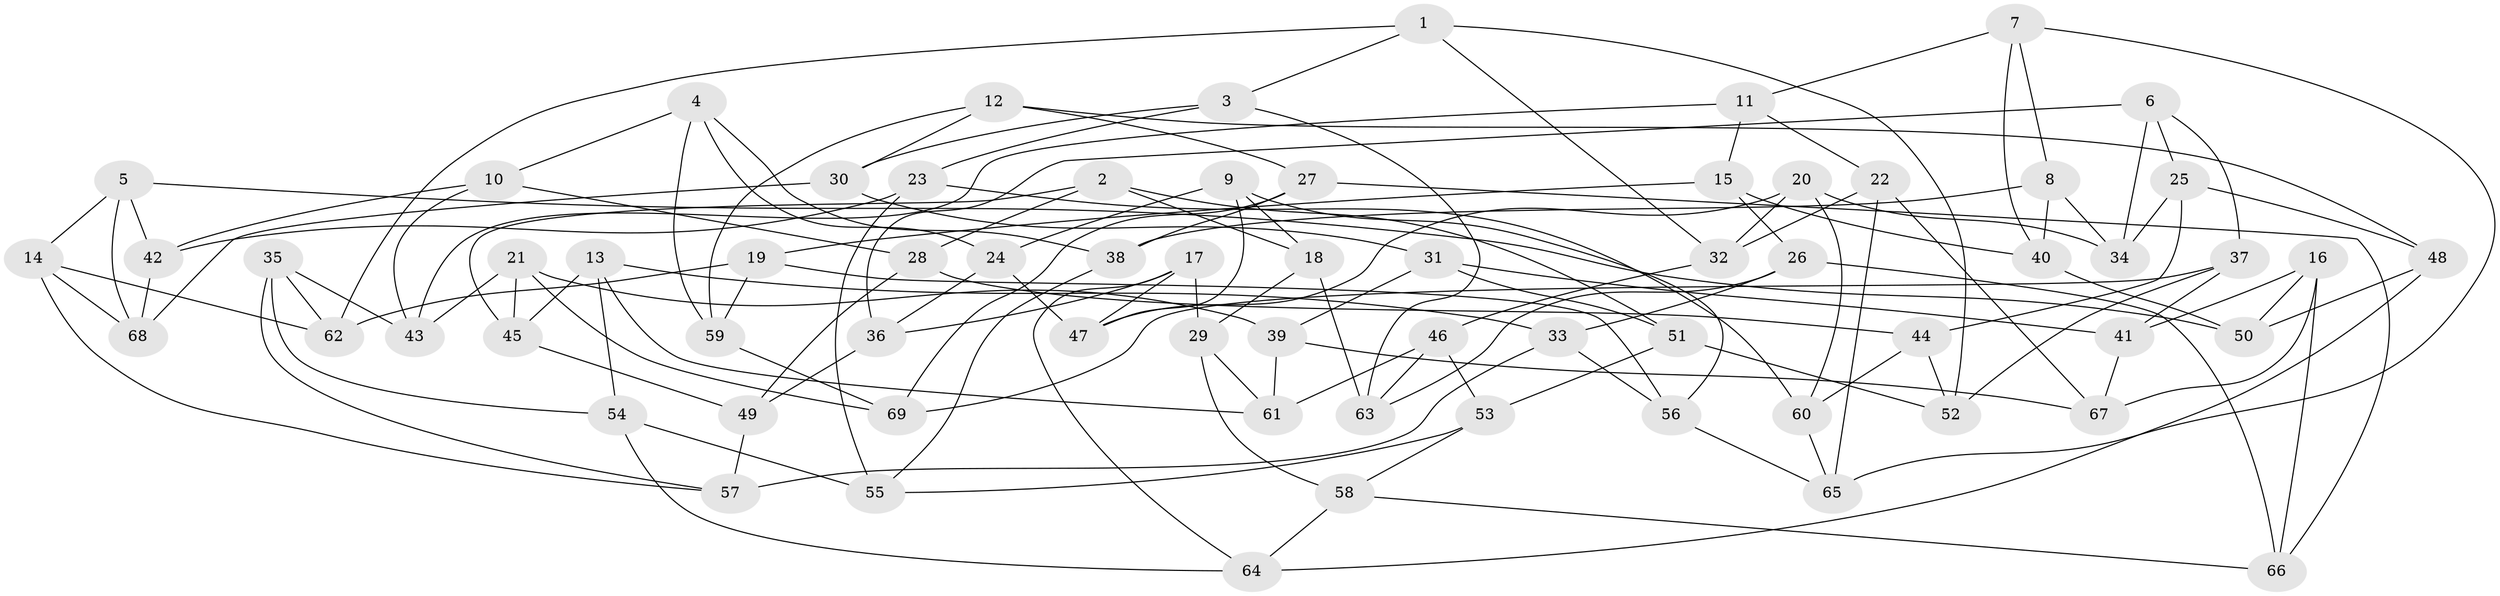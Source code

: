 // coarse degree distribution, {4: 0.23076923076923078, 5: 0.20512820512820512, 6: 0.5128205128205128, 3: 0.05128205128205128}
// Generated by graph-tools (version 1.1) at 2025/24/03/03/25 07:24:31]
// undirected, 69 vertices, 138 edges
graph export_dot {
graph [start="1"]
  node [color=gray90,style=filled];
  1;
  2;
  3;
  4;
  5;
  6;
  7;
  8;
  9;
  10;
  11;
  12;
  13;
  14;
  15;
  16;
  17;
  18;
  19;
  20;
  21;
  22;
  23;
  24;
  25;
  26;
  27;
  28;
  29;
  30;
  31;
  32;
  33;
  34;
  35;
  36;
  37;
  38;
  39;
  40;
  41;
  42;
  43;
  44;
  45;
  46;
  47;
  48;
  49;
  50;
  51;
  52;
  53;
  54;
  55;
  56;
  57;
  58;
  59;
  60;
  61;
  62;
  63;
  64;
  65;
  66;
  67;
  68;
  69;
  1 -- 52;
  1 -- 32;
  1 -- 3;
  1 -- 62;
  2 -- 28;
  2 -- 45;
  2 -- 51;
  2 -- 18;
  3 -- 30;
  3 -- 23;
  3 -- 63;
  4 -- 38;
  4 -- 59;
  4 -- 10;
  4 -- 24;
  5 -- 42;
  5 -- 50;
  5 -- 68;
  5 -- 14;
  6 -- 37;
  6 -- 25;
  6 -- 34;
  6 -- 36;
  7 -- 8;
  7 -- 11;
  7 -- 65;
  7 -- 40;
  8 -- 34;
  8 -- 40;
  8 -- 38;
  9 -- 56;
  9 -- 24;
  9 -- 47;
  9 -- 18;
  10 -- 28;
  10 -- 42;
  10 -- 43;
  11 -- 43;
  11 -- 22;
  11 -- 15;
  12 -- 30;
  12 -- 27;
  12 -- 59;
  12 -- 48;
  13 -- 61;
  13 -- 45;
  13 -- 54;
  13 -- 33;
  14 -- 57;
  14 -- 62;
  14 -- 68;
  15 -- 40;
  15 -- 19;
  15 -- 26;
  16 -- 41;
  16 -- 50;
  16 -- 67;
  16 -- 66;
  17 -- 64;
  17 -- 47;
  17 -- 36;
  17 -- 29;
  18 -- 63;
  18 -- 29;
  19 -- 62;
  19 -- 59;
  19 -- 56;
  20 -- 47;
  20 -- 32;
  20 -- 60;
  20 -- 34;
  21 -- 69;
  21 -- 45;
  21 -- 43;
  21 -- 39;
  22 -- 67;
  22 -- 65;
  22 -- 32;
  23 -- 60;
  23 -- 55;
  23 -- 42;
  24 -- 47;
  24 -- 36;
  25 -- 44;
  25 -- 48;
  25 -- 34;
  26 -- 63;
  26 -- 66;
  26 -- 33;
  27 -- 38;
  27 -- 66;
  27 -- 69;
  28 -- 49;
  28 -- 44;
  29 -- 58;
  29 -- 61;
  30 -- 31;
  30 -- 68;
  31 -- 51;
  31 -- 39;
  31 -- 41;
  32 -- 46;
  33 -- 56;
  33 -- 57;
  35 -- 43;
  35 -- 57;
  35 -- 62;
  35 -- 54;
  36 -- 49;
  37 -- 52;
  37 -- 69;
  37 -- 41;
  38 -- 55;
  39 -- 67;
  39 -- 61;
  40 -- 50;
  41 -- 67;
  42 -- 68;
  44 -- 60;
  44 -- 52;
  45 -- 49;
  46 -- 53;
  46 -- 61;
  46 -- 63;
  48 -- 50;
  48 -- 64;
  49 -- 57;
  51 -- 53;
  51 -- 52;
  53 -- 58;
  53 -- 55;
  54 -- 55;
  54 -- 64;
  56 -- 65;
  58 -- 64;
  58 -- 66;
  59 -- 69;
  60 -- 65;
}
